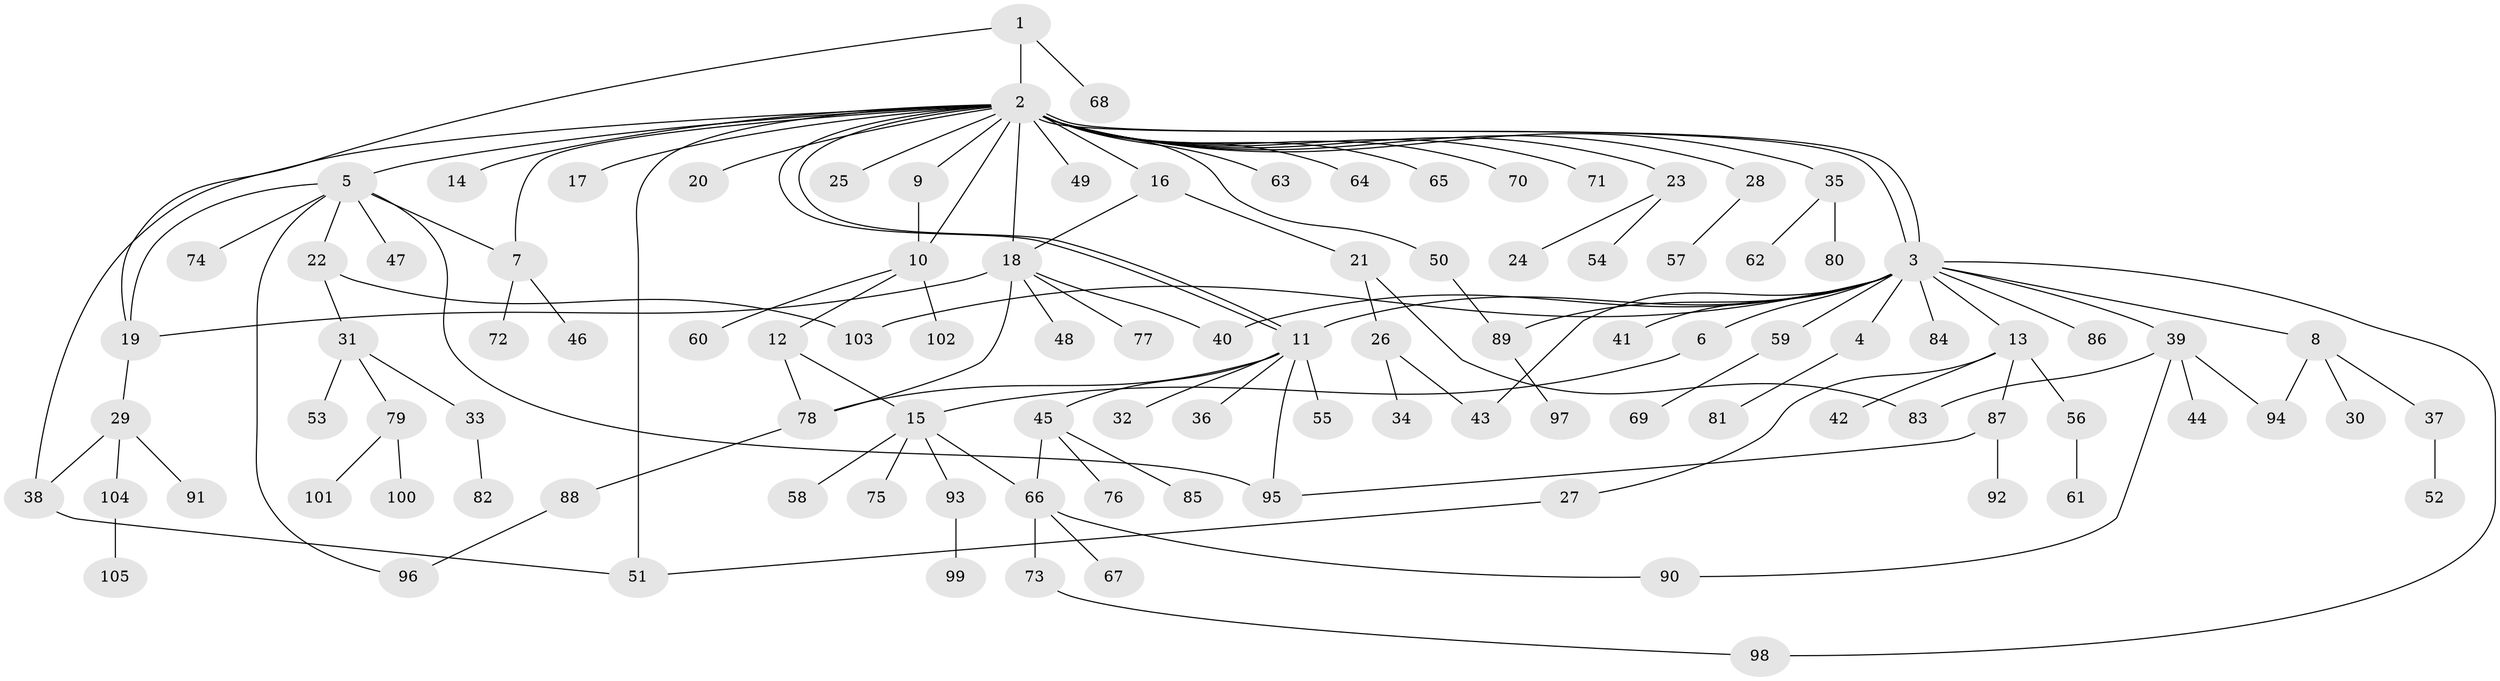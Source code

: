 // Generated by graph-tools (version 1.1) at 2025/25/03/09/25 03:25:56]
// undirected, 105 vertices, 130 edges
graph export_dot {
graph [start="1"]
  node [color=gray90,style=filled];
  1;
  2;
  3;
  4;
  5;
  6;
  7;
  8;
  9;
  10;
  11;
  12;
  13;
  14;
  15;
  16;
  17;
  18;
  19;
  20;
  21;
  22;
  23;
  24;
  25;
  26;
  27;
  28;
  29;
  30;
  31;
  32;
  33;
  34;
  35;
  36;
  37;
  38;
  39;
  40;
  41;
  42;
  43;
  44;
  45;
  46;
  47;
  48;
  49;
  50;
  51;
  52;
  53;
  54;
  55;
  56;
  57;
  58;
  59;
  60;
  61;
  62;
  63;
  64;
  65;
  66;
  67;
  68;
  69;
  70;
  71;
  72;
  73;
  74;
  75;
  76;
  77;
  78;
  79;
  80;
  81;
  82;
  83;
  84;
  85;
  86;
  87;
  88;
  89;
  90;
  91;
  92;
  93;
  94;
  95;
  96;
  97;
  98;
  99;
  100;
  101;
  102;
  103;
  104;
  105;
  1 -- 2;
  1 -- 19;
  1 -- 68;
  2 -- 3;
  2 -- 3;
  2 -- 5;
  2 -- 7;
  2 -- 9;
  2 -- 10;
  2 -- 11;
  2 -- 11;
  2 -- 14;
  2 -- 16;
  2 -- 17;
  2 -- 18;
  2 -- 20;
  2 -- 23;
  2 -- 25;
  2 -- 28;
  2 -- 35;
  2 -- 38;
  2 -- 49;
  2 -- 50;
  2 -- 51;
  2 -- 63;
  2 -- 64;
  2 -- 65;
  2 -- 70;
  2 -- 71;
  3 -- 4;
  3 -- 6;
  3 -- 8;
  3 -- 11;
  3 -- 13;
  3 -- 39;
  3 -- 40;
  3 -- 41;
  3 -- 43;
  3 -- 59;
  3 -- 84;
  3 -- 86;
  3 -- 89;
  3 -- 98;
  3 -- 103;
  4 -- 81;
  5 -- 7;
  5 -- 19;
  5 -- 22;
  5 -- 47;
  5 -- 74;
  5 -- 95;
  5 -- 96;
  6 -- 15;
  7 -- 46;
  7 -- 72;
  8 -- 30;
  8 -- 37;
  8 -- 94;
  9 -- 10;
  10 -- 12;
  10 -- 60;
  10 -- 102;
  11 -- 32;
  11 -- 36;
  11 -- 45;
  11 -- 55;
  11 -- 78;
  11 -- 95;
  12 -- 15;
  12 -- 78;
  13 -- 27;
  13 -- 42;
  13 -- 56;
  13 -- 87;
  15 -- 58;
  15 -- 66;
  15 -- 75;
  15 -- 93;
  16 -- 18;
  16 -- 21;
  18 -- 19;
  18 -- 40;
  18 -- 48;
  18 -- 77;
  18 -- 78;
  19 -- 29;
  21 -- 26;
  21 -- 83;
  22 -- 31;
  22 -- 103;
  23 -- 24;
  23 -- 54;
  26 -- 34;
  26 -- 43;
  27 -- 51;
  28 -- 57;
  29 -- 38;
  29 -- 91;
  29 -- 104;
  31 -- 33;
  31 -- 53;
  31 -- 79;
  33 -- 82;
  35 -- 62;
  35 -- 80;
  37 -- 52;
  38 -- 51;
  39 -- 44;
  39 -- 83;
  39 -- 90;
  39 -- 94;
  45 -- 66;
  45 -- 76;
  45 -- 85;
  50 -- 89;
  56 -- 61;
  59 -- 69;
  66 -- 67;
  66 -- 73;
  66 -- 90;
  73 -- 98;
  78 -- 88;
  79 -- 100;
  79 -- 101;
  87 -- 92;
  87 -- 95;
  88 -- 96;
  89 -- 97;
  93 -- 99;
  104 -- 105;
}
